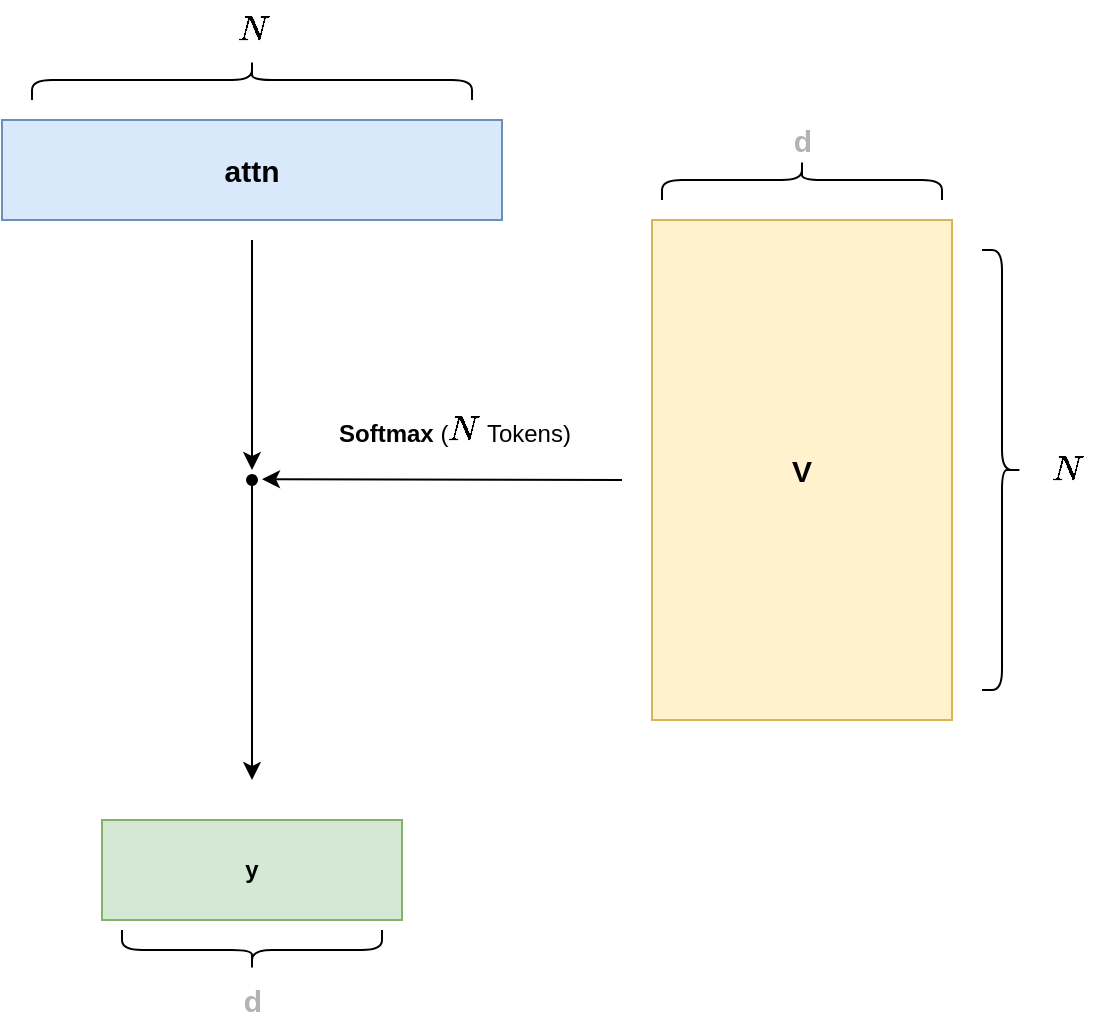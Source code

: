 <mxfile version="22.1.16" type="github" pages="2">
  <diagram name="Page-1" id="l2GUgNh9zmjY5Cf-5sg_">
    <mxGraphModel dx="1121" dy="821" grid="1" gridSize="10" guides="1" tooltips="1" connect="1" arrows="1" fold="1" page="1" pageScale="1" pageWidth="850" pageHeight="1100" math="1" shadow="0">
      <root>
        <mxCell id="0" />
        <mxCell id="1" parent="0" />
        <mxCell id="HjP3gKy7EO0pupKiK2Ov-1" value="&lt;b&gt;&lt;font style=&quot;font-size: 15px;&quot;&gt;attn&lt;/font&gt;&lt;/b&gt;" style="rounded=0;whiteSpace=wrap;html=1;fillColor=#dae8fc;strokeColor=#6c8ebf;" vertex="1" parent="1">
          <mxGeometry x="120" y="280" width="250" height="50" as="geometry" />
        </mxCell>
        <mxCell id="HjP3gKy7EO0pupKiK2Ov-3" value="&lt;font style=&quot;font-size: 15px;&quot;&gt;&lt;b&gt;V&lt;/b&gt;&lt;/font&gt;" style="rounded=0;whiteSpace=wrap;html=1;fillColor=#fff2cc;strokeColor=#d6b656;" vertex="1" parent="1">
          <mxGeometry x="445" y="330" width="150" height="250" as="geometry" />
        </mxCell>
        <mxCell id="HjP3gKy7EO0pupKiK2Ov-6" value="" style="shape=curlyBracket;whiteSpace=wrap;html=1;rounded=1;flipH=1;labelPosition=right;verticalLabelPosition=middle;align=left;verticalAlign=middle;fontFamily=Helvetica;fontSize=12;fontColor=default;fillColor=none;gradientColor=none;rotation=-90;" vertex="1" parent="1">
          <mxGeometry x="235" y="150" width="20" height="220" as="geometry" />
        </mxCell>
        <mxCell id="HjP3gKy7EO0pupKiK2Ov-7" value="&lt;font style=&quot;font-size: 15px;&quot;&gt;&lt;b&gt;\(N\)&lt;/b&gt;&lt;/font&gt;" style="text;html=1;strokeColor=none;fillColor=none;align=center;verticalAlign=middle;whiteSpace=wrap;rounded=0;" vertex="1" parent="1">
          <mxGeometry x="222.5" y="220" width="45" height="30" as="geometry" />
        </mxCell>
        <mxCell id="HjP3gKy7EO0pupKiK2Ov-8" value="&lt;b style=&quot;border-color: var(--border-color); font-size: 15px;&quot;&gt;\(N\)&lt;/b&gt;" style="text;html=1;strokeColor=none;fillColor=none;align=center;verticalAlign=middle;whiteSpace=wrap;rounded=0;" vertex="1" parent="1">
          <mxGeometry x="630" y="440" width="45" height="30" as="geometry" />
        </mxCell>
        <mxCell id="HjP3gKy7EO0pupKiK2Ov-9" value="" style="shape=curlyBracket;whiteSpace=wrap;html=1;rounded=1;flipH=1;labelPosition=right;verticalLabelPosition=middle;align=left;verticalAlign=middle;fontFamily=Helvetica;fontSize=12;fontColor=default;fillColor=none;gradientColor=none;rotation=0;" vertex="1" parent="1">
          <mxGeometry x="610" y="345" width="20" height="220" as="geometry" />
        </mxCell>
        <mxCell id="HjP3gKy7EO0pupKiK2Ov-10" value="&lt;font color=&quot;#b3b3b3&quot; style=&quot;font-size: 15px;&quot;&gt;&lt;b style=&quot;&quot;&gt;d&lt;/b&gt;&lt;/font&gt;" style="text;html=1;strokeColor=none;fillColor=none;align=center;verticalAlign=middle;whiteSpace=wrap;rounded=0;" vertex="1" parent="1">
          <mxGeometry x="497.5" y="280" width="45" height="20" as="geometry" />
        </mxCell>
        <mxCell id="HjP3gKy7EO0pupKiK2Ov-11" value="" style="shape=curlyBracket;whiteSpace=wrap;html=1;rounded=1;flipH=1;labelPosition=right;verticalLabelPosition=middle;align=left;verticalAlign=middle;fontFamily=Helvetica;fontSize=12;fontColor=default;fillColor=none;gradientColor=none;rotation=-90;" vertex="1" parent="1">
          <mxGeometry x="510" y="240" width="20" height="140" as="geometry" />
        </mxCell>
        <mxCell id="HjP3gKy7EO0pupKiK2Ov-12" value="" style="endArrow=classic;html=1;rounded=0;fontFamily=Helvetica;fontSize=12;fontColor=default;" edge="1" parent="1">
          <mxGeometry width="50" height="50" relative="1" as="geometry">
            <mxPoint x="245" y="340" as="sourcePoint" />
            <mxPoint x="245" y="455" as="targetPoint" />
          </mxGeometry>
        </mxCell>
        <mxCell id="HjP3gKy7EO0pupKiK2Ov-13" value="&lt;b&gt;Softmax&amp;nbsp;&lt;/b&gt;(&lt;b style=&quot;border-color: var(--border-color); font-size: 15px;&quot;&gt;\(N\)&lt;/b&gt;&amp;nbsp;Tokens)" style="text;html=1;strokeColor=none;fillColor=none;align=center;verticalAlign=middle;whiteSpace=wrap;rounded=0;fontSize=12;fontFamily=Helvetica;fontColor=default;" vertex="1" parent="1">
          <mxGeometry x="280" y="420" width="132.5" height="30" as="geometry" />
        </mxCell>
        <mxCell id="HjP3gKy7EO0pupKiK2Ov-14" value="" style="endArrow=classic;html=1;rounded=0;fontFamily=Helvetica;fontSize=12;fontColor=default;" edge="1" parent="1">
          <mxGeometry width="50" height="50" relative="1" as="geometry">
            <mxPoint x="430" y="460" as="sourcePoint" />
            <mxPoint x="250" y="459.58" as="targetPoint" />
          </mxGeometry>
        </mxCell>
        <mxCell id="HjP3gKy7EO0pupKiK2Ov-15" value="" style="shape=waypoint;sketch=0;fillStyle=solid;size=6;pointerEvents=1;points=[];fillColor=none;resizable=0;rotatable=0;perimeter=centerPerimeter;snapToPoint=1;rounded=0;align=center;verticalAlign=middle;fontFamily=Helvetica;fontSize=12;fontColor=default;html=1;" vertex="1" parent="1">
          <mxGeometry x="235" y="450" width="20" height="20" as="geometry" />
        </mxCell>
        <mxCell id="HjP3gKy7EO0pupKiK2Ov-16" value="" style="endArrow=classic;html=1;rounded=0;fontFamily=Helvetica;fontSize=12;fontColor=default;exitX=0.495;exitY=1.05;exitDx=0;exitDy=0;exitPerimeter=0;" edge="1" parent="1" source="HjP3gKy7EO0pupKiK2Ov-15">
          <mxGeometry width="50" height="50" relative="1" as="geometry">
            <mxPoint x="320" y="510" as="sourcePoint" />
            <mxPoint x="245" y="610" as="targetPoint" />
          </mxGeometry>
        </mxCell>
        <mxCell id="HjP3gKy7EO0pupKiK2Ov-17" value="&lt;b&gt;y&lt;/b&gt;" style="rounded=0;whiteSpace=wrap;html=1;align=center;verticalAlign=middle;fontFamily=Helvetica;fontSize=12;fillColor=#d5e8d4;strokeColor=#82b366;" vertex="1" parent="1">
          <mxGeometry x="170" y="630" width="150" height="50" as="geometry" />
        </mxCell>
        <mxCell id="HjP3gKy7EO0pupKiK2Ov-18" value="" style="shape=curlyBracket;whiteSpace=wrap;html=1;rounded=1;flipH=1;labelPosition=right;verticalLabelPosition=middle;align=left;verticalAlign=middle;fontFamily=Helvetica;fontSize=12;fontColor=default;fillColor=none;gradientColor=none;rotation=90;" vertex="1" parent="1">
          <mxGeometry x="235" y="630" width="20" height="130" as="geometry" />
        </mxCell>
        <mxCell id="HjP3gKy7EO0pupKiK2Ov-19" value="&lt;font color=&quot;#b3b3b3&quot; style=&quot;font-size: 15px;&quot;&gt;&lt;b style=&quot;&quot;&gt;d&lt;/b&gt;&lt;/font&gt;" style="text;html=1;strokeColor=none;fillColor=none;align=center;verticalAlign=middle;whiteSpace=wrap;rounded=0;" vertex="1" parent="1">
          <mxGeometry x="222.5" y="710" width="45" height="20" as="geometry" />
        </mxCell>
      </root>
    </mxGraphModel>
  </diagram>
  <diagram name="Copy of Page-1" id="HU7RR9eIsiD-O99SWUHw">
    <mxGraphModel dx="773" dy="566" grid="1" gridSize="10" guides="1" tooltips="1" connect="1" arrows="1" fold="1" page="1" pageScale="1" pageWidth="850" pageHeight="1100" math="1" shadow="0">
      <root>
        <mxCell id="_0JaKKiZrerwrBnPU4X_-0" />
        <mxCell id="_0JaKKiZrerwrBnPU4X_-1" parent="_0JaKKiZrerwrBnPU4X_-0" />
        <mxCell id="_0JaKKiZrerwrBnPU4X_-2" value="&lt;b&gt;&lt;font style=&quot;font-size: 15px;&quot;&gt;attn&lt;/font&gt;&lt;/b&gt;" style="rounded=0;whiteSpace=wrap;html=1;fillColor=#dae8fc;strokeColor=#6c8ebf;" vertex="1" parent="_0JaKKiZrerwrBnPU4X_-1">
          <mxGeometry x="120" y="280" width="250" height="50" as="geometry" />
        </mxCell>
        <mxCell id="_0JaKKiZrerwrBnPU4X_-3" value="&lt;font style=&quot;font-size: 15px;&quot;&gt;&lt;b&gt;V&lt;/b&gt;&lt;/font&gt;" style="rounded=0;whiteSpace=wrap;html=1;fillColor=#fff2cc;strokeColor=#d6b656;" vertex="1" parent="_0JaKKiZrerwrBnPU4X_-1">
          <mxGeometry x="550" y="370" width="150" height="250" as="geometry" />
        </mxCell>
        <mxCell id="_0JaKKiZrerwrBnPU4X_-4" value="" style="shape=curlyBracket;whiteSpace=wrap;html=1;rounded=1;flipH=1;labelPosition=right;verticalLabelPosition=middle;align=left;verticalAlign=middle;fontFamily=Helvetica;fontSize=12;fontColor=default;fillColor=none;gradientColor=none;rotation=90;" vertex="1" parent="_0JaKKiZrerwrBnPU4X_-1">
          <mxGeometry x="235" y="240" width="20" height="220" as="geometry" />
        </mxCell>
        <mxCell id="_0JaKKiZrerwrBnPU4X_-5" value="&lt;font style=&quot;font-size: 15px;&quot;&gt;&lt;b&gt;\(N\)&lt;/b&gt;&lt;/font&gt;" style="text;html=1;strokeColor=none;fillColor=none;align=center;verticalAlign=middle;whiteSpace=wrap;rounded=0;" vertex="1" parent="_0JaKKiZrerwrBnPU4X_-1">
          <mxGeometry x="222.5" y="360" width="45" height="30" as="geometry" />
        </mxCell>
        <mxCell id="_0JaKKiZrerwrBnPU4X_-6" value="&lt;font style=&quot;font-size: 15px;&quot;&gt;&lt;b&gt;N&lt;/b&gt;&lt;/font&gt;" style="text;html=1;strokeColor=none;fillColor=none;align=center;verticalAlign=middle;whiteSpace=wrap;rounded=0;" vertex="1" parent="_0JaKKiZrerwrBnPU4X_-1">
          <mxGeometry x="475" y="480" width="45" height="30" as="geometry" />
        </mxCell>
        <mxCell id="_0JaKKiZrerwrBnPU4X_-7" value="" style="shape=curlyBracket;whiteSpace=wrap;html=1;rounded=1;flipH=1;labelPosition=right;verticalLabelPosition=middle;align=left;verticalAlign=middle;fontFamily=Helvetica;fontSize=12;fontColor=default;fillColor=none;gradientColor=none;rotation=-180;" vertex="1" parent="_0JaKKiZrerwrBnPU4X_-1">
          <mxGeometry x="520" y="390" width="20" height="220" as="geometry" />
        </mxCell>
        <mxCell id="_0JaKKiZrerwrBnPU4X_-8" value="&lt;font color=&quot;#b3b3b3&quot; style=&quot;font-size: 15px;&quot;&gt;&lt;b style=&quot;&quot;&gt;d&lt;/b&gt;&lt;/font&gt;" style="text;html=1;strokeColor=none;fillColor=none;align=center;verticalAlign=middle;whiteSpace=wrap;rounded=0;" vertex="1" parent="_0JaKKiZrerwrBnPU4X_-1">
          <mxGeometry x="602.5" y="320" width="45" height="20" as="geometry" />
        </mxCell>
        <mxCell id="_0JaKKiZrerwrBnPU4X_-9" value="" style="shape=curlyBracket;whiteSpace=wrap;html=1;rounded=1;flipH=1;labelPosition=right;verticalLabelPosition=middle;align=left;verticalAlign=middle;fontFamily=Helvetica;fontSize=12;fontColor=default;fillColor=none;gradientColor=none;rotation=-90;" vertex="1" parent="_0JaKKiZrerwrBnPU4X_-1">
          <mxGeometry x="615" y="280" width="20" height="140" as="geometry" />
        </mxCell>
        <mxCell id="_0JaKKiZrerwrBnPU4X_-10" value="" style="endArrow=classic;html=1;rounded=0;fontFamily=Helvetica;fontSize=12;fontColor=default;" edge="1" parent="_0JaKKiZrerwrBnPU4X_-1">
          <mxGeometry width="50" height="50" relative="1" as="geometry">
            <mxPoint x="244.58" y="400" as="sourcePoint" />
            <mxPoint x="245" y="455" as="targetPoint" />
          </mxGeometry>
        </mxCell>
        <mxCell id="_0JaKKiZrerwrBnPU4X_-11" value="&lt;b&gt;Softmax&amp;nbsp;&lt;/b&gt;(N Tokens)" style="text;html=1;strokeColor=none;fillColor=none;align=center;verticalAlign=middle;whiteSpace=wrap;rounded=0;fontSize=12;fontFamily=Helvetica;fontColor=default;" vertex="1" parent="_0JaKKiZrerwrBnPU4X_-1">
          <mxGeometry x="257.5" y="410" width="112.5" height="30" as="geometry" />
        </mxCell>
        <mxCell id="_0JaKKiZrerwrBnPU4X_-12" value="" style="endArrow=classic;html=1;rounded=0;fontFamily=Helvetica;fontSize=12;fontColor=default;" edge="1" parent="_0JaKKiZrerwrBnPU4X_-1">
          <mxGeometry width="50" height="50" relative="1" as="geometry">
            <mxPoint x="360" y="459.58" as="sourcePoint" />
            <mxPoint x="250" y="459.58" as="targetPoint" />
          </mxGeometry>
        </mxCell>
        <mxCell id="_0JaKKiZrerwrBnPU4X_-13" value="" style="shape=waypoint;sketch=0;fillStyle=solid;size=6;pointerEvents=1;points=[];fillColor=none;resizable=0;rotatable=0;perimeter=centerPerimeter;snapToPoint=1;rounded=0;align=center;verticalAlign=middle;fontFamily=Helvetica;fontSize=12;fontColor=default;html=1;" vertex="1" parent="_0JaKKiZrerwrBnPU4X_-1">
          <mxGeometry x="235" y="450" width="20" height="20" as="geometry" />
        </mxCell>
        <mxCell id="_0JaKKiZrerwrBnPU4X_-14" value="" style="endArrow=classic;html=1;rounded=0;fontFamily=Helvetica;fontSize=12;fontColor=default;exitX=0.495;exitY=1.05;exitDx=0;exitDy=0;exitPerimeter=0;" edge="1" parent="_0JaKKiZrerwrBnPU4X_-1" source="_0JaKKiZrerwrBnPU4X_-13">
          <mxGeometry width="50" height="50" relative="1" as="geometry">
            <mxPoint x="320" y="510" as="sourcePoint" />
            <mxPoint x="245" y="610" as="targetPoint" />
          </mxGeometry>
        </mxCell>
        <mxCell id="_0JaKKiZrerwrBnPU4X_-15" value="&lt;b&gt;y&lt;/b&gt;" style="rounded=0;whiteSpace=wrap;html=1;align=center;verticalAlign=middle;fontFamily=Helvetica;fontSize=12;fillColor=#d5e8d4;strokeColor=#82b366;" vertex="1" parent="_0JaKKiZrerwrBnPU4X_-1">
          <mxGeometry x="170" y="630" width="150" height="50" as="geometry" />
        </mxCell>
        <mxCell id="_0JaKKiZrerwrBnPU4X_-16" value="" style="shape=curlyBracket;whiteSpace=wrap;html=1;rounded=1;flipH=1;labelPosition=right;verticalLabelPosition=middle;align=left;verticalAlign=middle;fontFamily=Helvetica;fontSize=12;fontColor=default;fillColor=none;gradientColor=none;rotation=90;" vertex="1" parent="_0JaKKiZrerwrBnPU4X_-1">
          <mxGeometry x="235" y="630" width="20" height="130" as="geometry" />
        </mxCell>
        <mxCell id="_0JaKKiZrerwrBnPU4X_-17" value="&lt;font color=&quot;#b3b3b3&quot; style=&quot;font-size: 15px;&quot;&gt;&lt;b style=&quot;&quot;&gt;d&lt;/b&gt;&lt;/font&gt;" style="text;html=1;strokeColor=none;fillColor=none;align=center;verticalAlign=middle;whiteSpace=wrap;rounded=0;" vertex="1" parent="_0JaKKiZrerwrBnPU4X_-1">
          <mxGeometry x="222.5" y="710" width="45" height="20" as="geometry" />
        </mxCell>
        <mxCell id="1yoySztD-oXAoo5_LIz1-0" value="&lt;b&gt;attn&#39;&lt;/b&gt;" style="rounded=0;whiteSpace=wrap;html=1;align=center;verticalAlign=middle;fontFamily=Helvetica;fontSize=12;fillColor=#dae8fc;strokeColor=#6c8ebf;" vertex="1" parent="_0JaKKiZrerwrBnPU4X_-1">
          <mxGeometry x="375" y="280" width="100" height="50" as="geometry" />
        </mxCell>
        <mxCell id="1yoySztD-oXAoo5_LIz1-1" value="" style="shape=curlyBracket;whiteSpace=wrap;html=1;rounded=1;flipH=1;labelPosition=right;verticalLabelPosition=middle;align=left;verticalAlign=middle;fontFamily=Helvetica;fontSize=12;fontColor=default;fillColor=none;gradientColor=none;rotation=90;" vertex="1" parent="_0JaKKiZrerwrBnPU4X_-1">
          <mxGeometry x="415" y="312.5" width="20" height="75" as="geometry" />
        </mxCell>
        <mxCell id="1yoySztD-oXAoo5_LIz1-2" value="&lt;font style=&quot;font-size: 15px;&quot;&gt;&lt;b&gt;\(N\)&lt;/b&gt;&lt;/font&gt;" style="text;html=1;strokeColor=none;fillColor=none;align=center;verticalAlign=middle;whiteSpace=wrap;rounded=0;" vertex="1" parent="_0JaKKiZrerwrBnPU4X_-1">
          <mxGeometry x="403" y="360" width="45" height="30" as="geometry" />
        </mxCell>
      </root>
    </mxGraphModel>
  </diagram>
</mxfile>
